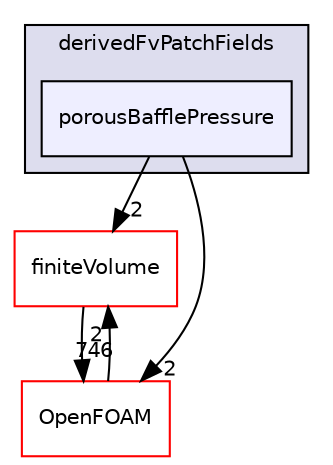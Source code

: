 digraph "src/TurbulenceModels/turbulenceModels/derivedFvPatchFields/porousBafflePressure" {
  bgcolor=transparent;
  compound=true
  node [ fontsize="10", fontname="Helvetica"];
  edge [ labelfontsize="10", labelfontname="Helvetica"];
  subgraph clusterdir_ab48cf420a2a4dfbebb9277cfff14058 {
    graph [ bgcolor="#ddddee", pencolor="black", label="derivedFvPatchFields" fontname="Helvetica", fontsize="10", URL="dir_ab48cf420a2a4dfbebb9277cfff14058.html"]
  dir_429357c7892ac348088d80961df105e2 [shape=box, label="porousBafflePressure", style="filled", fillcolor="#eeeeff", pencolor="black", URL="dir_429357c7892ac348088d80961df105e2.html"];
  }
  dir_9bd15774b555cf7259a6fa18f99fe99b [shape=box label="finiteVolume" color="red" URL="dir_9bd15774b555cf7259a6fa18f99fe99b.html"];
  dir_c5473ff19b20e6ec4dfe5c310b3778a8 [shape=box label="OpenFOAM" color="red" URL="dir_c5473ff19b20e6ec4dfe5c310b3778a8.html"];
  dir_9bd15774b555cf7259a6fa18f99fe99b->dir_c5473ff19b20e6ec4dfe5c310b3778a8 [headlabel="746", labeldistance=1.5 headhref="dir_000896_001896.html"];
  dir_c5473ff19b20e6ec4dfe5c310b3778a8->dir_9bd15774b555cf7259a6fa18f99fe99b [headlabel="2", labeldistance=1.5 headhref="dir_001896_000896.html"];
  dir_429357c7892ac348088d80961df105e2->dir_9bd15774b555cf7259a6fa18f99fe99b [headlabel="2", labeldistance=1.5 headhref="dir_003107_000896.html"];
  dir_429357c7892ac348088d80961df105e2->dir_c5473ff19b20e6ec4dfe5c310b3778a8 [headlabel="2", labeldistance=1.5 headhref="dir_003107_001896.html"];
}
